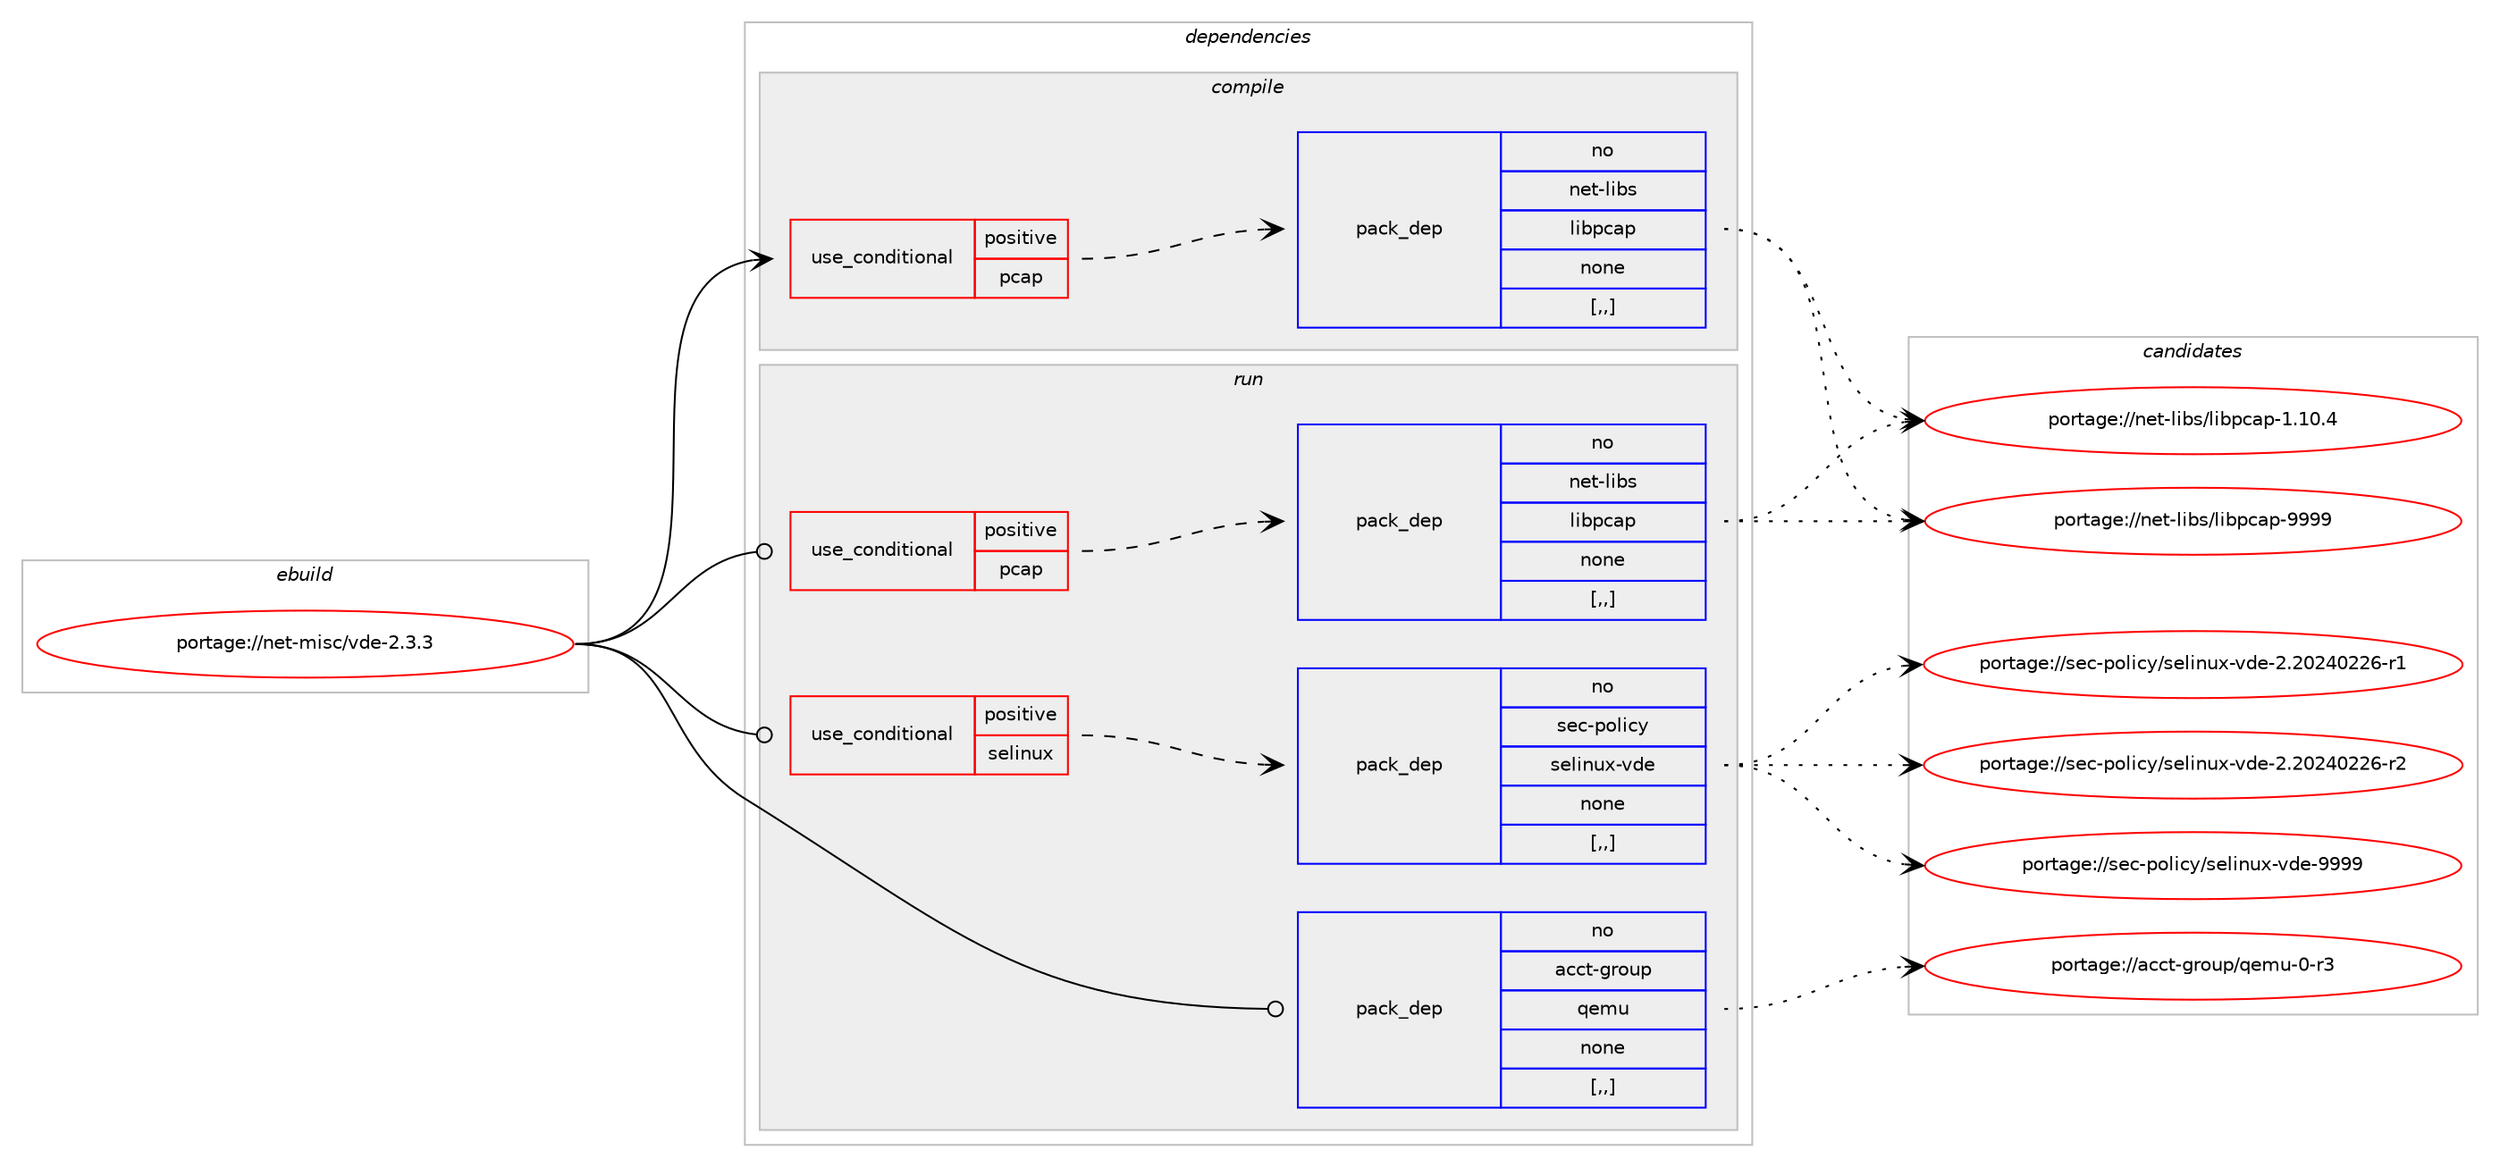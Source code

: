 digraph prolog {

# *************
# Graph options
# *************

newrank=true;
concentrate=true;
compound=true;
graph [rankdir=LR,fontname=Helvetica,fontsize=10,ranksep=1.5];#, ranksep=2.5, nodesep=0.2];
edge  [arrowhead=vee];
node  [fontname=Helvetica,fontsize=10];

# **********
# The ebuild
# **********

subgraph cluster_leftcol {
color=gray;
rank=same;
label=<<i>ebuild</i>>;
id [label="portage://net-misc/vde-2.3.3", color=red, width=4, href="../net-misc/vde-2.3.3.svg"];
}

# ****************
# The dependencies
# ****************

subgraph cluster_midcol {
color=gray;
label=<<i>dependencies</i>>;
subgraph cluster_compile {
fillcolor="#eeeeee";
style=filled;
label=<<i>compile</i>>;
subgraph cond96901 {
dependency368429 [label=<<TABLE BORDER="0" CELLBORDER="1" CELLSPACING="0" CELLPADDING="4"><TR><TD ROWSPAN="3" CELLPADDING="10">use_conditional</TD></TR><TR><TD>positive</TD></TR><TR><TD>pcap</TD></TR></TABLE>>, shape=none, color=red];
subgraph pack268863 {
dependency368430 [label=<<TABLE BORDER="0" CELLBORDER="1" CELLSPACING="0" CELLPADDING="4" WIDTH="220"><TR><TD ROWSPAN="6" CELLPADDING="30">pack_dep</TD></TR><TR><TD WIDTH="110">no</TD></TR><TR><TD>net-libs</TD></TR><TR><TD>libpcap</TD></TR><TR><TD>none</TD></TR><TR><TD>[,,]</TD></TR></TABLE>>, shape=none, color=blue];
}
dependency368429:e -> dependency368430:w [weight=20,style="dashed",arrowhead="vee"];
}
id:e -> dependency368429:w [weight=20,style="solid",arrowhead="vee"];
}
subgraph cluster_compileandrun {
fillcolor="#eeeeee";
style=filled;
label=<<i>compile and run</i>>;
}
subgraph cluster_run {
fillcolor="#eeeeee";
style=filled;
label=<<i>run</i>>;
subgraph cond96902 {
dependency368431 [label=<<TABLE BORDER="0" CELLBORDER="1" CELLSPACING="0" CELLPADDING="4"><TR><TD ROWSPAN="3" CELLPADDING="10">use_conditional</TD></TR><TR><TD>positive</TD></TR><TR><TD>pcap</TD></TR></TABLE>>, shape=none, color=red];
subgraph pack268864 {
dependency368432 [label=<<TABLE BORDER="0" CELLBORDER="1" CELLSPACING="0" CELLPADDING="4" WIDTH="220"><TR><TD ROWSPAN="6" CELLPADDING="30">pack_dep</TD></TR><TR><TD WIDTH="110">no</TD></TR><TR><TD>net-libs</TD></TR><TR><TD>libpcap</TD></TR><TR><TD>none</TD></TR><TR><TD>[,,]</TD></TR></TABLE>>, shape=none, color=blue];
}
dependency368431:e -> dependency368432:w [weight=20,style="dashed",arrowhead="vee"];
}
id:e -> dependency368431:w [weight=20,style="solid",arrowhead="odot"];
subgraph cond96903 {
dependency368433 [label=<<TABLE BORDER="0" CELLBORDER="1" CELLSPACING="0" CELLPADDING="4"><TR><TD ROWSPAN="3" CELLPADDING="10">use_conditional</TD></TR><TR><TD>positive</TD></TR><TR><TD>selinux</TD></TR></TABLE>>, shape=none, color=red];
subgraph pack268865 {
dependency368434 [label=<<TABLE BORDER="0" CELLBORDER="1" CELLSPACING="0" CELLPADDING="4" WIDTH="220"><TR><TD ROWSPAN="6" CELLPADDING="30">pack_dep</TD></TR><TR><TD WIDTH="110">no</TD></TR><TR><TD>sec-policy</TD></TR><TR><TD>selinux-vde</TD></TR><TR><TD>none</TD></TR><TR><TD>[,,]</TD></TR></TABLE>>, shape=none, color=blue];
}
dependency368433:e -> dependency368434:w [weight=20,style="dashed",arrowhead="vee"];
}
id:e -> dependency368433:w [weight=20,style="solid",arrowhead="odot"];
subgraph pack268866 {
dependency368435 [label=<<TABLE BORDER="0" CELLBORDER="1" CELLSPACING="0" CELLPADDING="4" WIDTH="220"><TR><TD ROWSPAN="6" CELLPADDING="30">pack_dep</TD></TR><TR><TD WIDTH="110">no</TD></TR><TR><TD>acct-group</TD></TR><TR><TD>qemu</TD></TR><TR><TD>none</TD></TR><TR><TD>[,,]</TD></TR></TABLE>>, shape=none, color=blue];
}
id:e -> dependency368435:w [weight=20,style="solid",arrowhead="odot"];
}
}

# **************
# The candidates
# **************

subgraph cluster_choices {
rank=same;
color=gray;
label=<<i>candidates</i>>;

subgraph choice268863 {
color=black;
nodesep=1;
choice11010111645108105981154710810598112999711245494649484652 [label="portage://net-libs/libpcap-1.10.4", color=red, width=4,href="../net-libs/libpcap-1.10.4.svg"];
choice1101011164510810598115471081059811299971124557575757 [label="portage://net-libs/libpcap-9999", color=red, width=4,href="../net-libs/libpcap-9999.svg"];
dependency368430:e -> choice11010111645108105981154710810598112999711245494649484652:w [style=dotted,weight="100"];
dependency368430:e -> choice1101011164510810598115471081059811299971124557575757:w [style=dotted,weight="100"];
}
subgraph choice268864 {
color=black;
nodesep=1;
choice11010111645108105981154710810598112999711245494649484652 [label="portage://net-libs/libpcap-1.10.4", color=red, width=4,href="../net-libs/libpcap-1.10.4.svg"];
choice1101011164510810598115471081059811299971124557575757 [label="portage://net-libs/libpcap-9999", color=red, width=4,href="../net-libs/libpcap-9999.svg"];
dependency368432:e -> choice11010111645108105981154710810598112999711245494649484652:w [style=dotted,weight="100"];
dependency368432:e -> choice1101011164510810598115471081059811299971124557575757:w [style=dotted,weight="100"];
}
subgraph choice268865 {
color=black;
nodesep=1;
choice115101994511211110810599121471151011081051101171204511810010145504650485052485050544511449 [label="portage://sec-policy/selinux-vde-2.20240226-r1", color=red, width=4,href="../sec-policy/selinux-vde-2.20240226-r1.svg"];
choice115101994511211110810599121471151011081051101171204511810010145504650485052485050544511450 [label="portage://sec-policy/selinux-vde-2.20240226-r2", color=red, width=4,href="../sec-policy/selinux-vde-2.20240226-r2.svg"];
choice11510199451121111081059912147115101108105110117120451181001014557575757 [label="portage://sec-policy/selinux-vde-9999", color=red, width=4,href="../sec-policy/selinux-vde-9999.svg"];
dependency368434:e -> choice115101994511211110810599121471151011081051101171204511810010145504650485052485050544511449:w [style=dotted,weight="100"];
dependency368434:e -> choice115101994511211110810599121471151011081051101171204511810010145504650485052485050544511450:w [style=dotted,weight="100"];
dependency368434:e -> choice11510199451121111081059912147115101108105110117120451181001014557575757:w [style=dotted,weight="100"];
}
subgraph choice268866 {
color=black;
nodesep=1;
choice979999116451031141111171124711310110911745484511451 [label="portage://acct-group/qemu-0-r3", color=red, width=4,href="../acct-group/qemu-0-r3.svg"];
dependency368435:e -> choice979999116451031141111171124711310110911745484511451:w [style=dotted,weight="100"];
}
}

}
